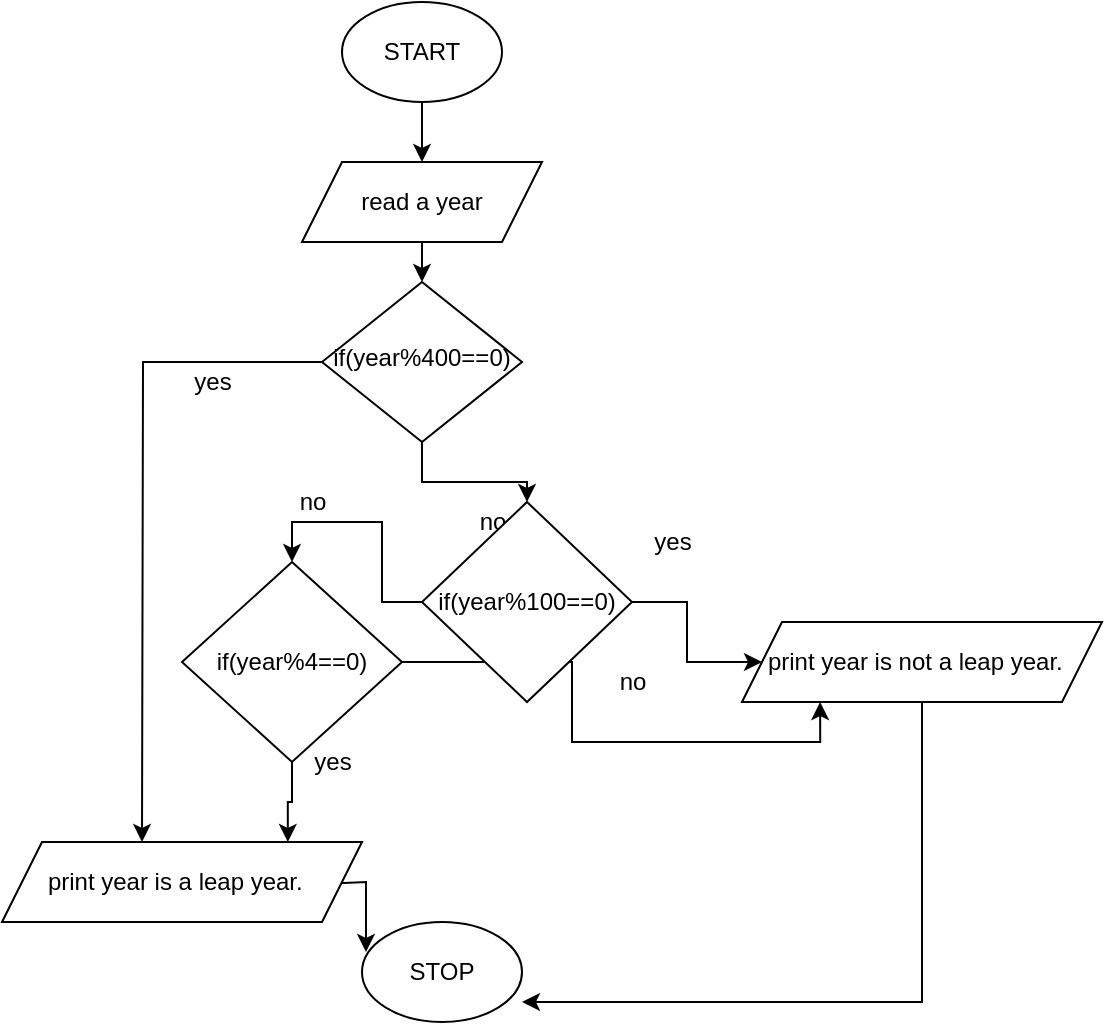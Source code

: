 <mxfile version="13.9.9" type="device"><diagram id="d4RYFsmfAG4AfpDp8QFc" name="Page-1"><mxGraphModel dx="766" dy="526" grid="1" gridSize="10" guides="1" tooltips="1" connect="1" arrows="1" fold="1" page="1" pageScale="1" pageWidth="850" pageHeight="1100" math="0" shadow="0"><root><mxCell id="0"/><mxCell id="1" parent="0"/><mxCell id="PsMbjUnglzda4g8O48Hc-1" style="edgeStyle=orthogonalEdgeStyle;rounded=0;orthogonalLoop=1;jettySize=auto;html=1;exitX=0;exitY=0.5;exitDx=0;exitDy=0;entryX=0;entryY=0.5;entryDx=0;entryDy=0;" edge="1" parent="1" source="PsMbjUnglzda4g8O48Hc-3"><mxGeometry relative="1" as="geometry"><mxPoint x="80" y="440" as="targetPoint"/></mxGeometry></mxCell><mxCell id="PsMbjUnglzda4g8O48Hc-2" style="edgeStyle=orthogonalEdgeStyle;rounded=0;orthogonalLoop=1;jettySize=auto;html=1;exitX=0.5;exitY=1;exitDx=0;exitDy=0;entryX=0.5;entryY=0;entryDx=0;entryDy=0;" edge="1" parent="1" source="PsMbjUnglzda4g8O48Hc-3" target="PsMbjUnglzda4g8O48Hc-18"><mxGeometry relative="1" as="geometry"/></mxCell><mxCell id="PsMbjUnglzda4g8O48Hc-3" value="if(year%400==0)" style="rhombus;whiteSpace=wrap;html=1;shadow=0;fontFamily=Helvetica;fontSize=12;align=center;strokeWidth=1;spacing=6;spacingTop=-4;" vertex="1" parent="1"><mxGeometry x="170" y="160" width="100" height="80" as="geometry"/></mxCell><mxCell id="PsMbjUnglzda4g8O48Hc-4" style="edgeStyle=orthogonalEdgeStyle;rounded=0;orthogonalLoop=1;jettySize=auto;html=1;entryX=0.5;entryY=0;entryDx=0;entryDy=0;" edge="1" parent="1" source="PsMbjUnglzda4g8O48Hc-5"><mxGeometry relative="1" as="geometry"><mxPoint x="220" y="100" as="targetPoint"/></mxGeometry></mxCell><mxCell id="PsMbjUnglzda4g8O48Hc-5" value="START" style="ellipse;whiteSpace=wrap;html=1;" vertex="1" parent="1"><mxGeometry x="180" y="20" width="80" height="50" as="geometry"/></mxCell><mxCell id="PsMbjUnglzda4g8O48Hc-6" value="STOP" style="ellipse;whiteSpace=wrap;html=1;" vertex="1" parent="1"><mxGeometry x="190" y="480" width="80" height="50" as="geometry"/></mxCell><mxCell id="PsMbjUnglzda4g8O48Hc-7" style="edgeStyle=orthogonalEdgeStyle;rounded=0;orthogonalLoop=1;jettySize=auto;html=1;exitX=0.5;exitY=1;exitDx=0;exitDy=0;entryX=0.5;entryY=0;entryDx=0;entryDy=0;" edge="1" parent="1" source="PsMbjUnglzda4g8O48Hc-8" target="PsMbjUnglzda4g8O48Hc-3"><mxGeometry relative="1" as="geometry"/></mxCell><mxCell id="PsMbjUnglzda4g8O48Hc-8" value="&lt;span&gt;read a year&lt;/span&gt;" style="shape=parallelogram;perimeter=parallelogramPerimeter;whiteSpace=wrap;html=1;fixedSize=1;" vertex="1" parent="1"><mxGeometry x="160" y="100" width="120" height="40" as="geometry"/></mxCell><mxCell id="PsMbjUnglzda4g8O48Hc-9" style="edgeStyle=orthogonalEdgeStyle;rounded=0;orthogonalLoop=1;jettySize=auto;html=1;exitX=0.5;exitY=1;exitDx=0;exitDy=0;entryX=1;entryY=0.8;entryDx=0;entryDy=0;entryPerimeter=0;" edge="1" parent="1" source="PsMbjUnglzda4g8O48Hc-10" target="PsMbjUnglzda4g8O48Hc-6"><mxGeometry relative="1" as="geometry"/></mxCell><mxCell id="PsMbjUnglzda4g8O48Hc-10" value="&lt;span&gt;print year is not a leap year.&amp;nbsp;&amp;nbsp;&lt;/span&gt;" style="shape=parallelogram;perimeter=parallelogramPerimeter;whiteSpace=wrap;html=1;fixedSize=1;" vertex="1" parent="1"><mxGeometry x="380" y="330" width="180" height="40" as="geometry"/></mxCell><mxCell id="PsMbjUnglzda4g8O48Hc-11" value="no" style="text;html=1;align=center;verticalAlign=middle;resizable=0;points=[];autosize=1;" vertex="1" parent="1"><mxGeometry x="240" y="270" width="30" height="20" as="geometry"/></mxCell><mxCell id="PsMbjUnglzda4g8O48Hc-12" value="yes" style="text;html=1;align=center;verticalAlign=middle;resizable=0;points=[];autosize=1;" vertex="1" parent="1"><mxGeometry x="100" y="200" width="30" height="20" as="geometry"/></mxCell><mxCell id="PsMbjUnglzda4g8O48Hc-14" style="edgeStyle=orthogonalEdgeStyle;rounded=0;orthogonalLoop=1;jettySize=auto;html=1;exitX=1;exitY=0.5;exitDx=0;exitDy=0;entryX=0.217;entryY=1;entryDx=0;entryDy=0;entryPerimeter=0;" edge="1" parent="1" source="PsMbjUnglzda4g8O48Hc-15" target="PsMbjUnglzda4g8O48Hc-10"><mxGeometry relative="1" as="geometry"/></mxCell><mxCell id="PsMbjUnglzda4g8O48Hc-25" style="edgeStyle=orthogonalEdgeStyle;rounded=0;orthogonalLoop=1;jettySize=auto;html=1;exitX=0.5;exitY=1;exitDx=0;exitDy=0;entryX=0.794;entryY=0;entryDx=0;entryDy=0;entryPerimeter=0;" edge="1" parent="1" source="PsMbjUnglzda4g8O48Hc-15" target="PsMbjUnglzda4g8O48Hc-24"><mxGeometry relative="1" as="geometry"/></mxCell><mxCell id="PsMbjUnglzda4g8O48Hc-15" value="if(year%4==0)" style="rhombus;whiteSpace=wrap;html=1;" vertex="1" parent="1"><mxGeometry x="100" y="300" width="110" height="100" as="geometry"/></mxCell><mxCell id="PsMbjUnglzda4g8O48Hc-16" style="edgeStyle=orthogonalEdgeStyle;rounded=0;orthogonalLoop=1;jettySize=auto;html=1;exitX=0;exitY=0.5;exitDx=0;exitDy=0;entryX=0.5;entryY=0;entryDx=0;entryDy=0;" edge="1" parent="1" source="PsMbjUnglzda4g8O48Hc-18" target="PsMbjUnglzda4g8O48Hc-15"><mxGeometry relative="1" as="geometry"/></mxCell><mxCell id="PsMbjUnglzda4g8O48Hc-17" style="edgeStyle=orthogonalEdgeStyle;rounded=0;orthogonalLoop=1;jettySize=auto;html=1;exitX=1;exitY=0.5;exitDx=0;exitDy=0;" edge="1" parent="1" source="PsMbjUnglzda4g8O48Hc-18" target="PsMbjUnglzda4g8O48Hc-10"><mxGeometry relative="1" as="geometry"/></mxCell><mxCell id="PsMbjUnglzda4g8O48Hc-18" value="&lt;span&gt;if(year%100==0)&lt;/span&gt;" style="rhombus;whiteSpace=wrap;html=1;" vertex="1" parent="1"><mxGeometry x="220" y="270" width="105" height="100" as="geometry"/></mxCell><mxCell id="PsMbjUnglzda4g8O48Hc-19" style="edgeStyle=orthogonalEdgeStyle;rounded=0;orthogonalLoop=1;jettySize=auto;html=1;exitX=0.5;exitY=1;exitDx=0;exitDy=0;entryX=0.025;entryY=0.3;entryDx=0;entryDy=0;entryPerimeter=0;" edge="1" parent="1" target="PsMbjUnglzda4g8O48Hc-6"><mxGeometry relative="1" as="geometry"><mxPoint x="160" y="460" as="sourcePoint"/></mxGeometry></mxCell><mxCell id="PsMbjUnglzda4g8O48Hc-20" value="no" style="text;html=1;align=center;verticalAlign=middle;resizable=0;points=[];autosize=1;" vertex="1" parent="1"><mxGeometry x="310" y="350" width="30" height="20" as="geometry"/></mxCell><mxCell id="PsMbjUnglzda4g8O48Hc-21" value="yes" style="text;html=1;align=center;verticalAlign=middle;resizable=0;points=[];autosize=1;" vertex="1" parent="1"><mxGeometry x="160" y="390" width="30" height="20" as="geometry"/></mxCell><mxCell id="PsMbjUnglzda4g8O48Hc-22" value="yes" style="text;html=1;align=center;verticalAlign=middle;resizable=0;points=[];autosize=1;" vertex="1" parent="1"><mxGeometry x="330" y="280" width="30" height="20" as="geometry"/></mxCell><mxCell id="PsMbjUnglzda4g8O48Hc-23" value="no" style="text;html=1;align=center;verticalAlign=middle;resizable=0;points=[];autosize=1;" vertex="1" parent="1"><mxGeometry x="150" y="260" width="30" height="20" as="geometry"/></mxCell><mxCell id="PsMbjUnglzda4g8O48Hc-24" value="&lt;span&gt;print year is a leap year.&amp;nbsp;&amp;nbsp;&lt;/span&gt;" style="shape=parallelogram;perimeter=parallelogramPerimeter;whiteSpace=wrap;html=1;fixedSize=1;" vertex="1" parent="1"><mxGeometry x="10" y="440" width="180" height="40" as="geometry"/></mxCell></root></mxGraphModel></diagram></mxfile>
